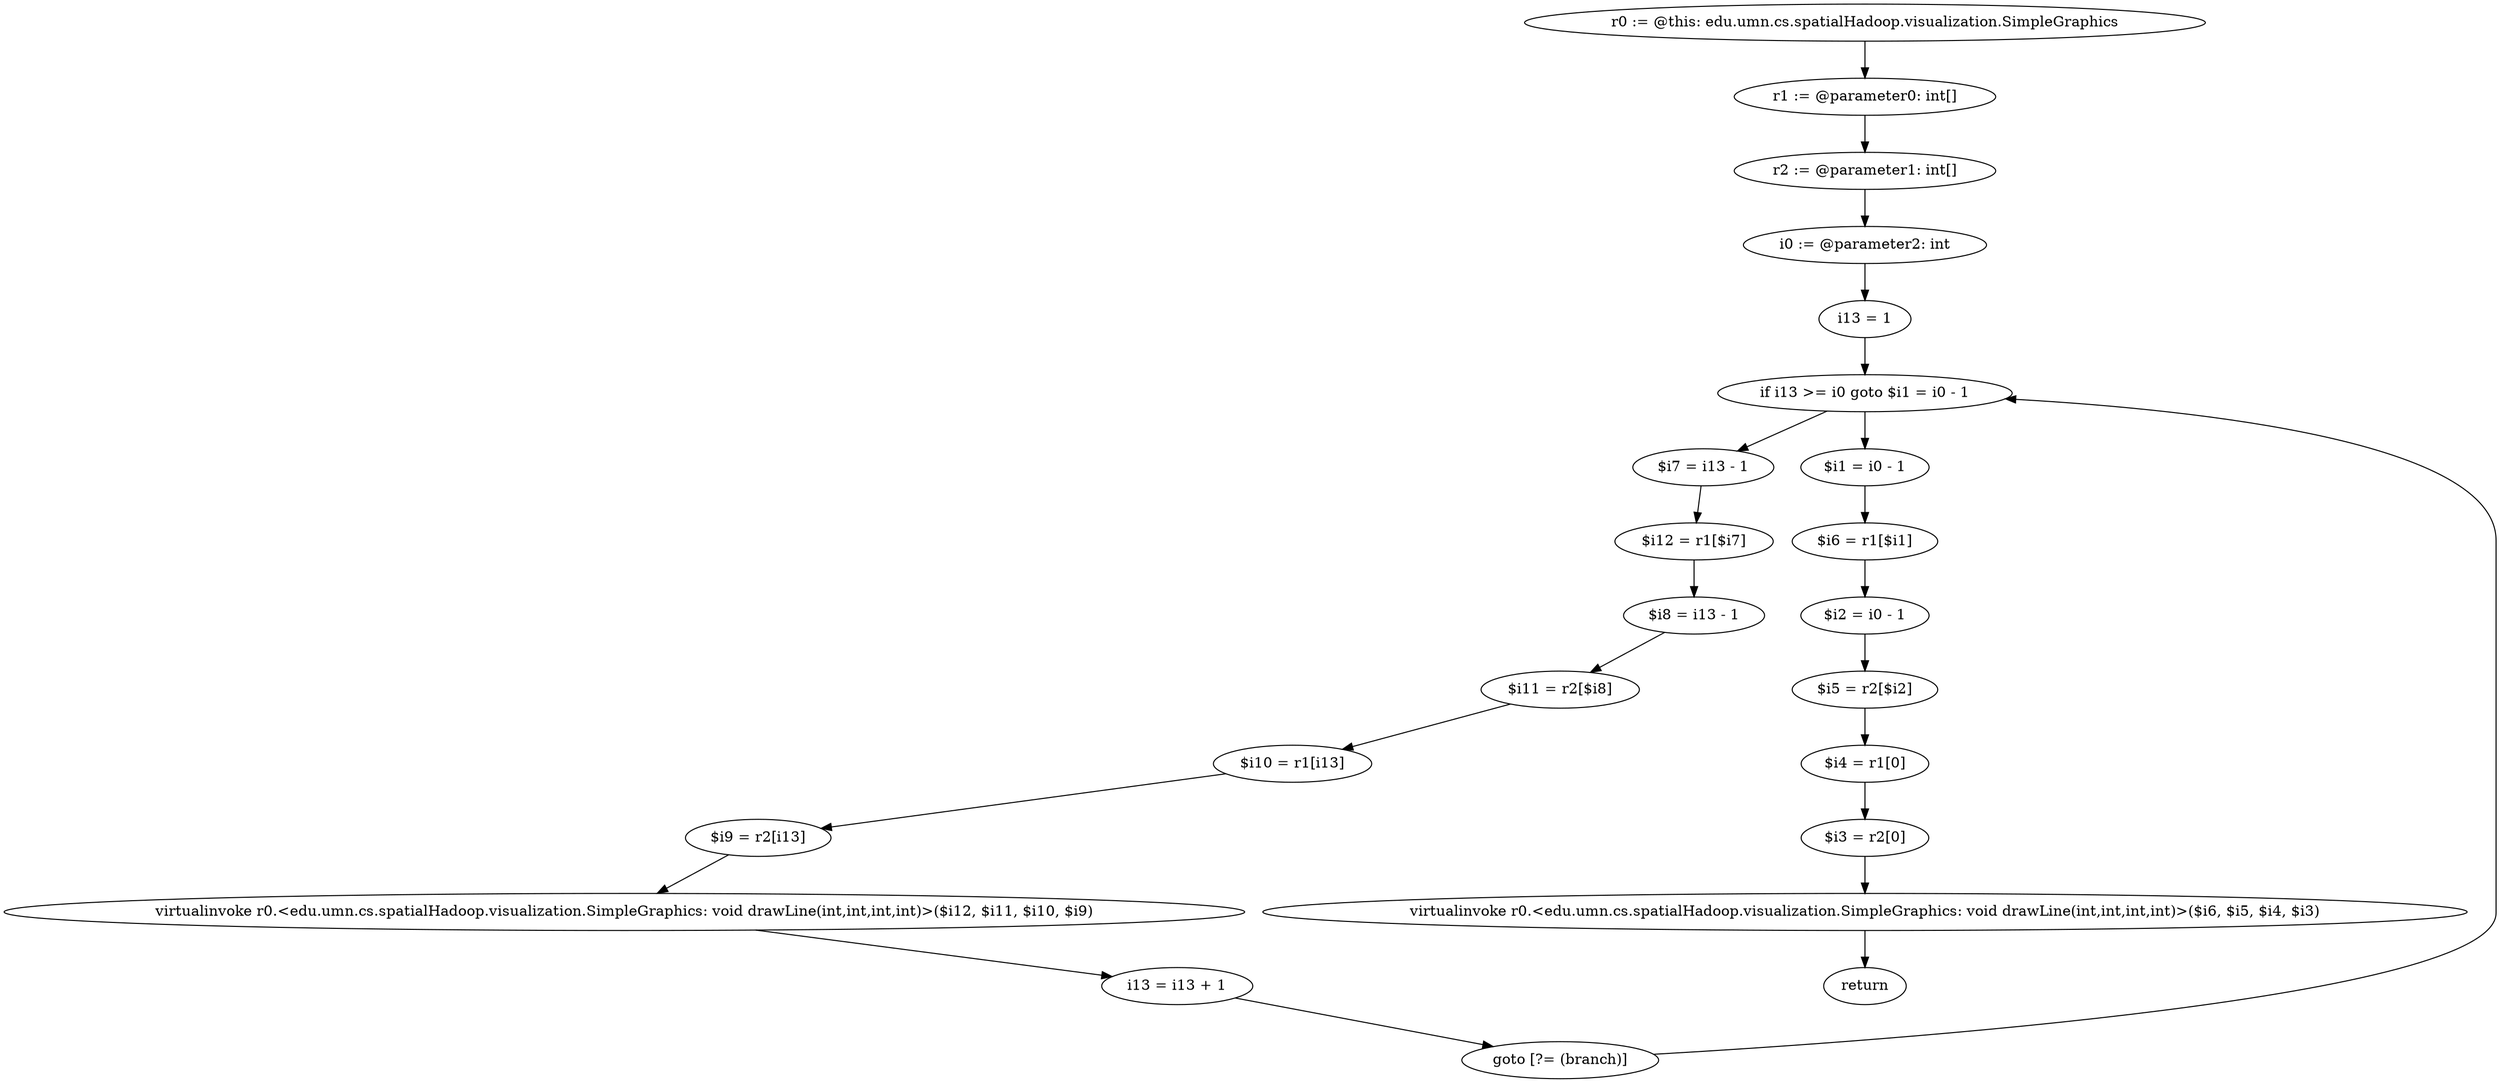 digraph "unitGraph" {
    "r0 := @this: edu.umn.cs.spatialHadoop.visualization.SimpleGraphics"
    "r1 := @parameter0: int[]"
    "r2 := @parameter1: int[]"
    "i0 := @parameter2: int"
    "i13 = 1"
    "if i13 >= i0 goto $i1 = i0 - 1"
    "$i7 = i13 - 1"
    "$i12 = r1[$i7]"
    "$i8 = i13 - 1"
    "$i11 = r2[$i8]"
    "$i10 = r1[i13]"
    "$i9 = r2[i13]"
    "virtualinvoke r0.<edu.umn.cs.spatialHadoop.visualization.SimpleGraphics: void drawLine(int,int,int,int)>($i12, $i11, $i10, $i9)"
    "i13 = i13 + 1"
    "goto [?= (branch)]"
    "$i1 = i0 - 1"
    "$i6 = r1[$i1]"
    "$i2 = i0 - 1"
    "$i5 = r2[$i2]"
    "$i4 = r1[0]"
    "$i3 = r2[0]"
    "virtualinvoke r0.<edu.umn.cs.spatialHadoop.visualization.SimpleGraphics: void drawLine(int,int,int,int)>($i6, $i5, $i4, $i3)"
    "return"
    "r0 := @this: edu.umn.cs.spatialHadoop.visualization.SimpleGraphics"->"r1 := @parameter0: int[]";
    "r1 := @parameter0: int[]"->"r2 := @parameter1: int[]";
    "r2 := @parameter1: int[]"->"i0 := @parameter2: int";
    "i0 := @parameter2: int"->"i13 = 1";
    "i13 = 1"->"if i13 >= i0 goto $i1 = i0 - 1";
    "if i13 >= i0 goto $i1 = i0 - 1"->"$i7 = i13 - 1";
    "if i13 >= i0 goto $i1 = i0 - 1"->"$i1 = i0 - 1";
    "$i7 = i13 - 1"->"$i12 = r1[$i7]";
    "$i12 = r1[$i7]"->"$i8 = i13 - 1";
    "$i8 = i13 - 1"->"$i11 = r2[$i8]";
    "$i11 = r2[$i8]"->"$i10 = r1[i13]";
    "$i10 = r1[i13]"->"$i9 = r2[i13]";
    "$i9 = r2[i13]"->"virtualinvoke r0.<edu.umn.cs.spatialHadoop.visualization.SimpleGraphics: void drawLine(int,int,int,int)>($i12, $i11, $i10, $i9)";
    "virtualinvoke r0.<edu.umn.cs.spatialHadoop.visualization.SimpleGraphics: void drawLine(int,int,int,int)>($i12, $i11, $i10, $i9)"->"i13 = i13 + 1";
    "i13 = i13 + 1"->"goto [?= (branch)]";
    "goto [?= (branch)]"->"if i13 >= i0 goto $i1 = i0 - 1";
    "$i1 = i0 - 1"->"$i6 = r1[$i1]";
    "$i6 = r1[$i1]"->"$i2 = i0 - 1";
    "$i2 = i0 - 1"->"$i5 = r2[$i2]";
    "$i5 = r2[$i2]"->"$i4 = r1[0]";
    "$i4 = r1[0]"->"$i3 = r2[0]";
    "$i3 = r2[0]"->"virtualinvoke r0.<edu.umn.cs.spatialHadoop.visualization.SimpleGraphics: void drawLine(int,int,int,int)>($i6, $i5, $i4, $i3)";
    "virtualinvoke r0.<edu.umn.cs.spatialHadoop.visualization.SimpleGraphics: void drawLine(int,int,int,int)>($i6, $i5, $i4, $i3)"->"return";
}

